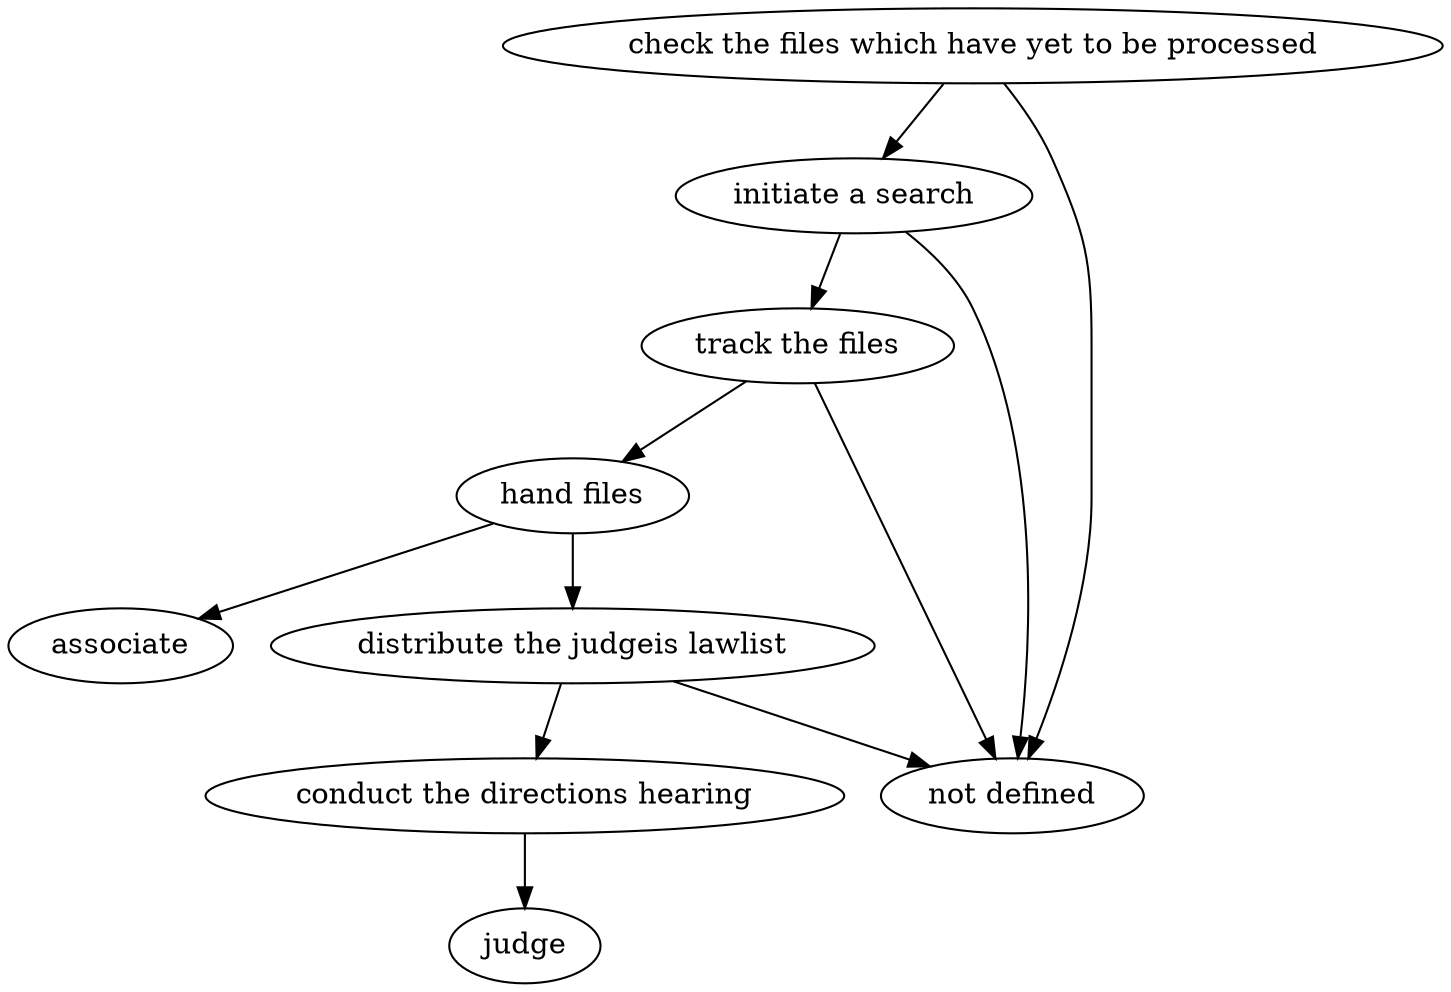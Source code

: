 strict digraph "doc-3.2" {
	graph [name="doc-3.2"];
	"check the files which have yet to be processed"	[attrs="{'type': 'Activity', 'label': 'check the files which have yet to be processed'}"];
	"initiate a search"	[attrs="{'type': 'Activity', 'label': 'initiate a search'}"];
	"check the files which have yet to be processed" -> "initiate a search"	[attrs="{'type': 'flow', 'label': 'flow'}"];
	"not defined"	[attrs="{'type': 'Actor', 'label': 'not defined'}"];
	"check the files which have yet to be processed" -> "not defined"	[attrs="{'type': 'actor performer', 'label': 'actor performer'}"];
	"track the files"	[attrs="{'type': 'Activity', 'label': 'track the files'}"];
	"initiate a search" -> "track the files"	[attrs="{'type': 'flow', 'label': 'flow'}"];
	"initiate a search" -> "not defined"	[attrs="{'type': 'actor performer', 'label': 'actor performer'}"];
	"hand files"	[attrs="{'type': 'Activity', 'label': 'hand files'}"];
	"track the files" -> "hand files"	[attrs="{'type': 'flow', 'label': 'flow'}"];
	"track the files" -> "not defined"	[attrs="{'type': 'actor performer', 'label': 'actor performer'}"];
	"distribute the judgeis lawlist"	[attrs="{'type': 'Activity', 'label': 'distribute the judgeis lawlist'}"];
	"hand files" -> "distribute the judgeis lawlist"	[attrs="{'type': 'flow', 'label': 'flow'}"];
	associate	[attrs="{'type': 'Actor', 'label': 'associate'}"];
	"hand files" -> associate	[attrs="{'type': 'actor performer', 'label': 'actor performer'}"];
	"conduct the directions hearing"	[attrs="{'type': 'Activity', 'label': 'conduct the directions hearing'}"];
	"distribute the judgeis lawlist" -> "conduct the directions hearing"	[attrs="{'type': 'flow', 'label': 'flow'}"];
	"distribute the judgeis lawlist" -> "not defined"	[attrs="{'type': 'actor performer', 'label': 'actor performer'}"];
	judge	[attrs="{'type': 'Actor', 'label': 'judge'}"];
	"conduct the directions hearing" -> judge	[attrs="{'type': 'actor performer', 'label': 'actor performer'}"];
}
